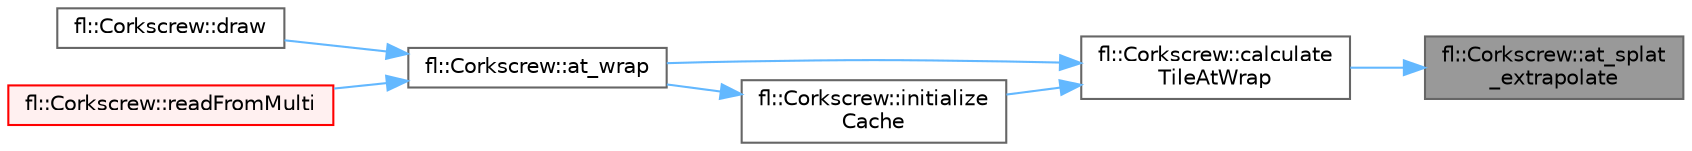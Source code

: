 digraph "fl::Corkscrew::at_splat_extrapolate"
{
 // INTERACTIVE_SVG=YES
 // LATEX_PDF_SIZE
  bgcolor="transparent";
  edge [fontname=Helvetica,fontsize=10,labelfontname=Helvetica,labelfontsize=10];
  node [fontname=Helvetica,fontsize=10,shape=box,height=0.2,width=0.4];
  rankdir="RL";
  Node1 [id="Node000001",label="fl::Corkscrew::at_splat\l_extrapolate",height=0.2,width=0.4,color="gray40", fillcolor="grey60", style="filled", fontcolor="black",tooltip=" "];
  Node1 -> Node2 [id="edge1_Node000001_Node000002",dir="back",color="steelblue1",style="solid",tooltip=" "];
  Node2 [id="Node000002",label="fl::Corkscrew::calculate\lTileAtWrap",height=0.2,width=0.4,color="grey40", fillcolor="white", style="filled",URL="$dc/d82/classfl_1_1_corkscrew_a19e8c25e03e4efe26891f9e2ec166d5c.html#a19e8c25e03e4efe26891f9e2ec166d5c",tooltip=" "];
  Node2 -> Node3 [id="edge2_Node000002_Node000003",dir="back",color="steelblue1",style="solid",tooltip=" "];
  Node3 [id="Node000003",label="fl::Corkscrew::at_wrap",height=0.2,width=0.4,color="grey40", fillcolor="white", style="filled",URL="$dc/d82/classfl_1_1_corkscrew_ac2d7b05f94370ed3f83dcb3673589fad.html#ac2d7b05f94370ed3f83dcb3673589fad",tooltip=" "];
  Node3 -> Node4 [id="edge3_Node000003_Node000004",dir="back",color="steelblue1",style="solid",tooltip=" "];
  Node4 [id="Node000004",label="fl::Corkscrew::draw",height=0.2,width=0.4,color="grey40", fillcolor="white", style="filled",URL="$dc/d82/classfl_1_1_corkscrew_ad16973d4dd5bf9cc87b8d278236131f2.html#ad16973d4dd5bf9cc87b8d278236131f2",tooltip=" "];
  Node3 -> Node5 [id="edge4_Node000003_Node000005",dir="back",color="steelblue1",style="solid",tooltip=" "];
  Node5 [id="Node000005",label="fl::Corkscrew::readFromMulti",height=0.2,width=0.4,color="red", fillcolor="#FFF0F0", style="filled",URL="$dc/d82/classfl_1_1_corkscrew_a433919707f059662d23b3c7e4afa0641.html#a433919707f059662d23b3c7e4afa0641",tooltip=" "];
  Node2 -> Node7 [id="edge5_Node000002_Node000007",dir="back",color="steelblue1",style="solid",tooltip=" "];
  Node7 [id="Node000007",label="fl::Corkscrew::initialize\lCache",height=0.2,width=0.4,color="grey40", fillcolor="white", style="filled",URL="$dc/d82/classfl_1_1_corkscrew_ab6ad3e3bc89051fb0d64526a97b3ae20.html#ab6ad3e3bc89051fb0d64526a97b3ae20",tooltip=" "];
  Node7 -> Node3 [id="edge6_Node000007_Node000003",dir="back",color="steelblue1",style="solid",tooltip=" "];
}

